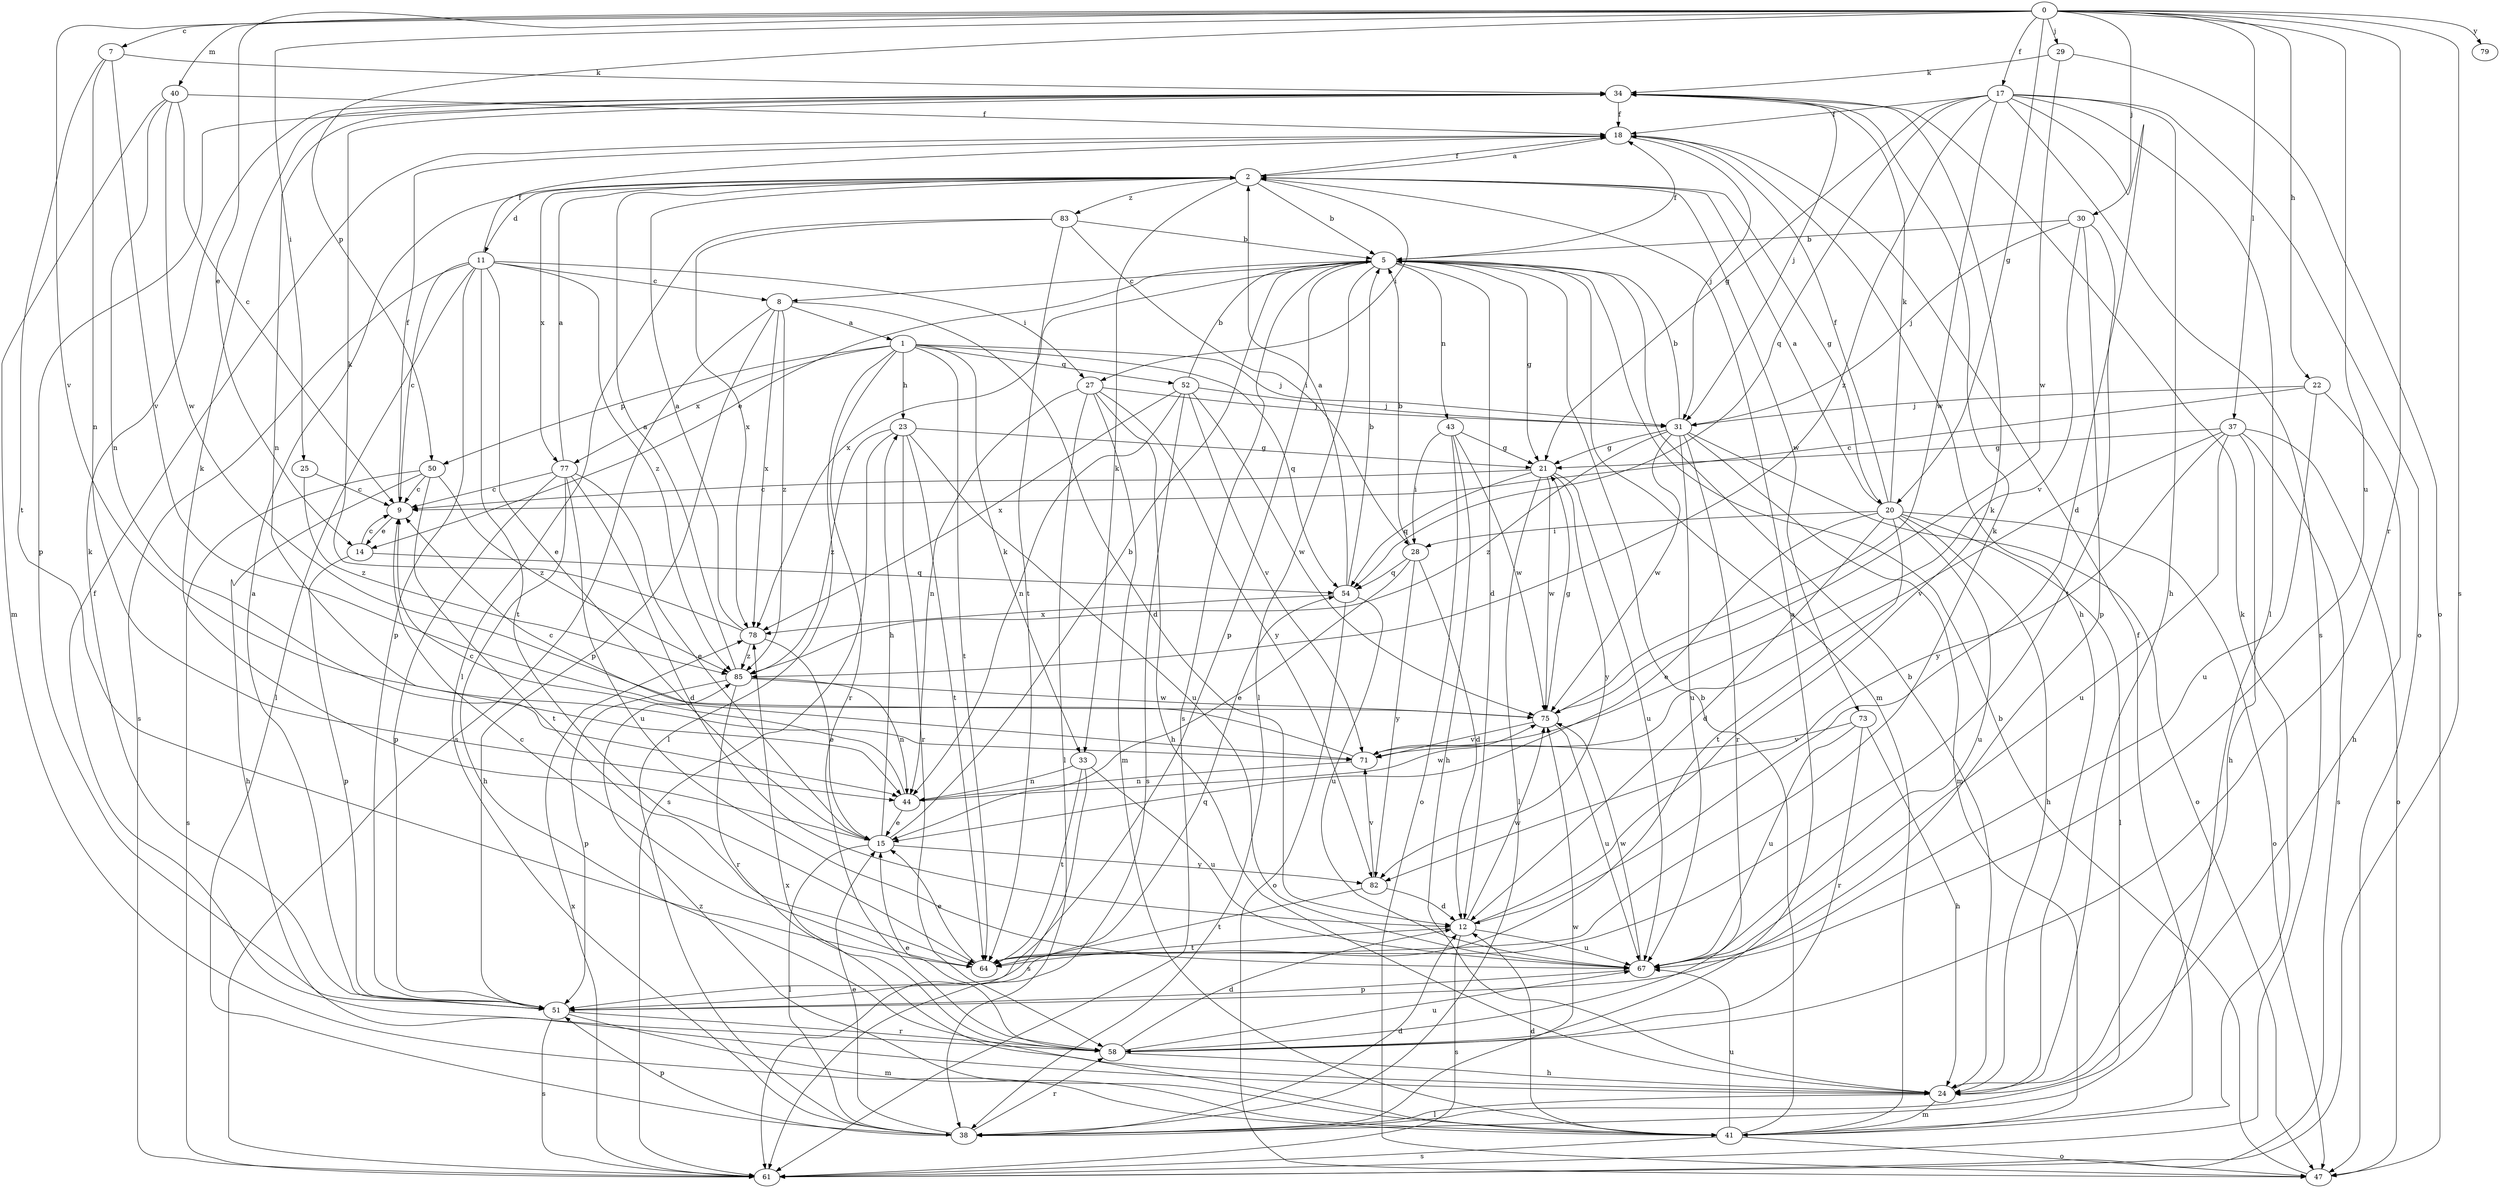 strict digraph  {
0;
1;
2;
5;
7;
8;
9;
11;
12;
14;
15;
17;
18;
20;
21;
22;
23;
24;
25;
27;
28;
29;
30;
31;
33;
34;
37;
38;
40;
41;
43;
44;
47;
50;
51;
52;
54;
58;
61;
64;
67;
71;
73;
75;
77;
78;
79;
82;
83;
85;
0 -> 7  [label=c];
0 -> 14  [label=e];
0 -> 17  [label=f];
0 -> 20  [label=g];
0 -> 22  [label=h];
0 -> 25  [label=i];
0 -> 29  [label=j];
0 -> 30  [label=j];
0 -> 37  [label=l];
0 -> 40  [label=m];
0 -> 50  [label=p];
0 -> 58  [label=r];
0 -> 61  [label=s];
0 -> 67  [label=u];
0 -> 71  [label=v];
0 -> 79  [label=y];
1 -> 23  [label=h];
1 -> 31  [label=j];
1 -> 33  [label=k];
1 -> 38  [label=l];
1 -> 50  [label=p];
1 -> 52  [label=q];
1 -> 54  [label=q];
1 -> 58  [label=r];
1 -> 64  [label=t];
1 -> 77  [label=x];
2 -> 5  [label=b];
2 -> 11  [label=d];
2 -> 18  [label=f];
2 -> 20  [label=g];
2 -> 27  [label=i];
2 -> 33  [label=k];
2 -> 73  [label=w];
2 -> 77  [label=x];
2 -> 83  [label=z];
5 -> 8  [label=c];
5 -> 12  [label=d];
5 -> 14  [label=e];
5 -> 18  [label=f];
5 -> 21  [label=g];
5 -> 38  [label=l];
5 -> 41  [label=m];
5 -> 43  [label=n];
5 -> 51  [label=p];
5 -> 61  [label=s];
5 -> 78  [label=x];
7 -> 34  [label=k];
7 -> 44  [label=n];
7 -> 64  [label=t];
7 -> 71  [label=v];
8 -> 1  [label=a];
8 -> 12  [label=d];
8 -> 51  [label=p];
8 -> 61  [label=s];
8 -> 78  [label=x];
8 -> 85  [label=z];
9 -> 14  [label=e];
9 -> 18  [label=f];
11 -> 8  [label=c];
11 -> 9  [label=c];
11 -> 15  [label=e];
11 -> 18  [label=f];
11 -> 27  [label=i];
11 -> 38  [label=l];
11 -> 51  [label=p];
11 -> 61  [label=s];
11 -> 64  [label=t];
11 -> 85  [label=z];
12 -> 34  [label=k];
12 -> 61  [label=s];
12 -> 64  [label=t];
12 -> 67  [label=u];
12 -> 75  [label=w];
14 -> 9  [label=c];
14 -> 51  [label=p];
14 -> 54  [label=q];
15 -> 5  [label=b];
15 -> 23  [label=h];
15 -> 34  [label=k];
15 -> 38  [label=l];
15 -> 82  [label=y];
17 -> 12  [label=d];
17 -> 18  [label=f];
17 -> 21  [label=g];
17 -> 24  [label=h];
17 -> 38  [label=l];
17 -> 47  [label=o];
17 -> 54  [label=q];
17 -> 61  [label=s];
17 -> 75  [label=w];
17 -> 85  [label=z];
18 -> 2  [label=a];
18 -> 24  [label=h];
18 -> 31  [label=j];
20 -> 2  [label=a];
20 -> 12  [label=d];
20 -> 15  [label=e];
20 -> 18  [label=f];
20 -> 24  [label=h];
20 -> 28  [label=i];
20 -> 34  [label=k];
20 -> 38  [label=l];
20 -> 47  [label=o];
20 -> 64  [label=t];
20 -> 67  [label=u];
21 -> 9  [label=c];
21 -> 38  [label=l];
21 -> 54  [label=q];
21 -> 67  [label=u];
21 -> 75  [label=w];
21 -> 82  [label=y];
22 -> 9  [label=c];
22 -> 24  [label=h];
22 -> 31  [label=j];
22 -> 67  [label=u];
23 -> 21  [label=g];
23 -> 58  [label=r];
23 -> 61  [label=s];
23 -> 64  [label=t];
23 -> 67  [label=u];
23 -> 85  [label=z];
24 -> 5  [label=b];
24 -> 38  [label=l];
24 -> 41  [label=m];
25 -> 9  [label=c];
25 -> 85  [label=z];
27 -> 24  [label=h];
27 -> 31  [label=j];
27 -> 38  [label=l];
27 -> 41  [label=m];
27 -> 44  [label=n];
27 -> 82  [label=y];
28 -> 5  [label=b];
28 -> 12  [label=d];
28 -> 15  [label=e];
28 -> 54  [label=q];
28 -> 82  [label=y];
29 -> 34  [label=k];
29 -> 47  [label=o];
29 -> 75  [label=w];
30 -> 5  [label=b];
30 -> 31  [label=j];
30 -> 51  [label=p];
30 -> 64  [label=t];
30 -> 71  [label=v];
31 -> 5  [label=b];
31 -> 21  [label=g];
31 -> 41  [label=m];
31 -> 47  [label=o];
31 -> 58  [label=r];
31 -> 67  [label=u];
31 -> 75  [label=w];
31 -> 85  [label=z];
33 -> 44  [label=n];
33 -> 61  [label=s];
33 -> 64  [label=t];
33 -> 67  [label=u];
34 -> 18  [label=f];
34 -> 31  [label=j];
34 -> 44  [label=n];
34 -> 51  [label=p];
37 -> 21  [label=g];
37 -> 24  [label=h];
37 -> 47  [label=o];
37 -> 61  [label=s];
37 -> 67  [label=u];
37 -> 71  [label=v];
37 -> 82  [label=y];
38 -> 12  [label=d];
38 -> 15  [label=e];
38 -> 51  [label=p];
38 -> 58  [label=r];
38 -> 75  [label=w];
40 -> 9  [label=c];
40 -> 18  [label=f];
40 -> 41  [label=m];
40 -> 44  [label=n];
40 -> 75  [label=w];
41 -> 5  [label=b];
41 -> 12  [label=d];
41 -> 18  [label=f];
41 -> 34  [label=k];
41 -> 47  [label=o];
41 -> 61  [label=s];
41 -> 67  [label=u];
41 -> 78  [label=x];
41 -> 85  [label=z];
43 -> 21  [label=g];
43 -> 24  [label=h];
43 -> 28  [label=i];
43 -> 47  [label=o];
43 -> 75  [label=w];
44 -> 9  [label=c];
44 -> 15  [label=e];
44 -> 75  [label=w];
47 -> 5  [label=b];
50 -> 9  [label=c];
50 -> 24  [label=h];
50 -> 61  [label=s];
50 -> 64  [label=t];
50 -> 85  [label=z];
51 -> 2  [label=a];
51 -> 34  [label=k];
51 -> 41  [label=m];
51 -> 54  [label=q];
51 -> 58  [label=r];
51 -> 61  [label=s];
52 -> 5  [label=b];
52 -> 31  [label=j];
52 -> 44  [label=n];
52 -> 61  [label=s];
52 -> 71  [label=v];
52 -> 75  [label=w];
52 -> 78  [label=x];
54 -> 2  [label=a];
54 -> 5  [label=b];
54 -> 47  [label=o];
54 -> 67  [label=u];
54 -> 78  [label=x];
58 -> 2  [label=a];
58 -> 12  [label=d];
58 -> 15  [label=e];
58 -> 18  [label=f];
58 -> 24  [label=h];
58 -> 67  [label=u];
61 -> 78  [label=x];
64 -> 9  [label=c];
64 -> 15  [label=e];
64 -> 34  [label=k];
67 -> 51  [label=p];
67 -> 75  [label=w];
71 -> 9  [label=c];
71 -> 44  [label=n];
73 -> 24  [label=h];
73 -> 58  [label=r];
73 -> 67  [label=u];
73 -> 71  [label=v];
75 -> 21  [label=g];
75 -> 67  [label=u];
75 -> 71  [label=v];
77 -> 2  [label=a];
77 -> 9  [label=c];
77 -> 12  [label=d];
77 -> 15  [label=e];
77 -> 24  [label=h];
77 -> 51  [label=p];
77 -> 67  [label=u];
78 -> 2  [label=a];
78 -> 15  [label=e];
78 -> 34  [label=k];
78 -> 85  [label=z];
82 -> 12  [label=d];
82 -> 64  [label=t];
82 -> 71  [label=v];
83 -> 5  [label=b];
83 -> 28  [label=i];
83 -> 38  [label=l];
83 -> 64  [label=t];
83 -> 78  [label=x];
85 -> 2  [label=a];
85 -> 44  [label=n];
85 -> 51  [label=p];
85 -> 58  [label=r];
85 -> 75  [label=w];
}

